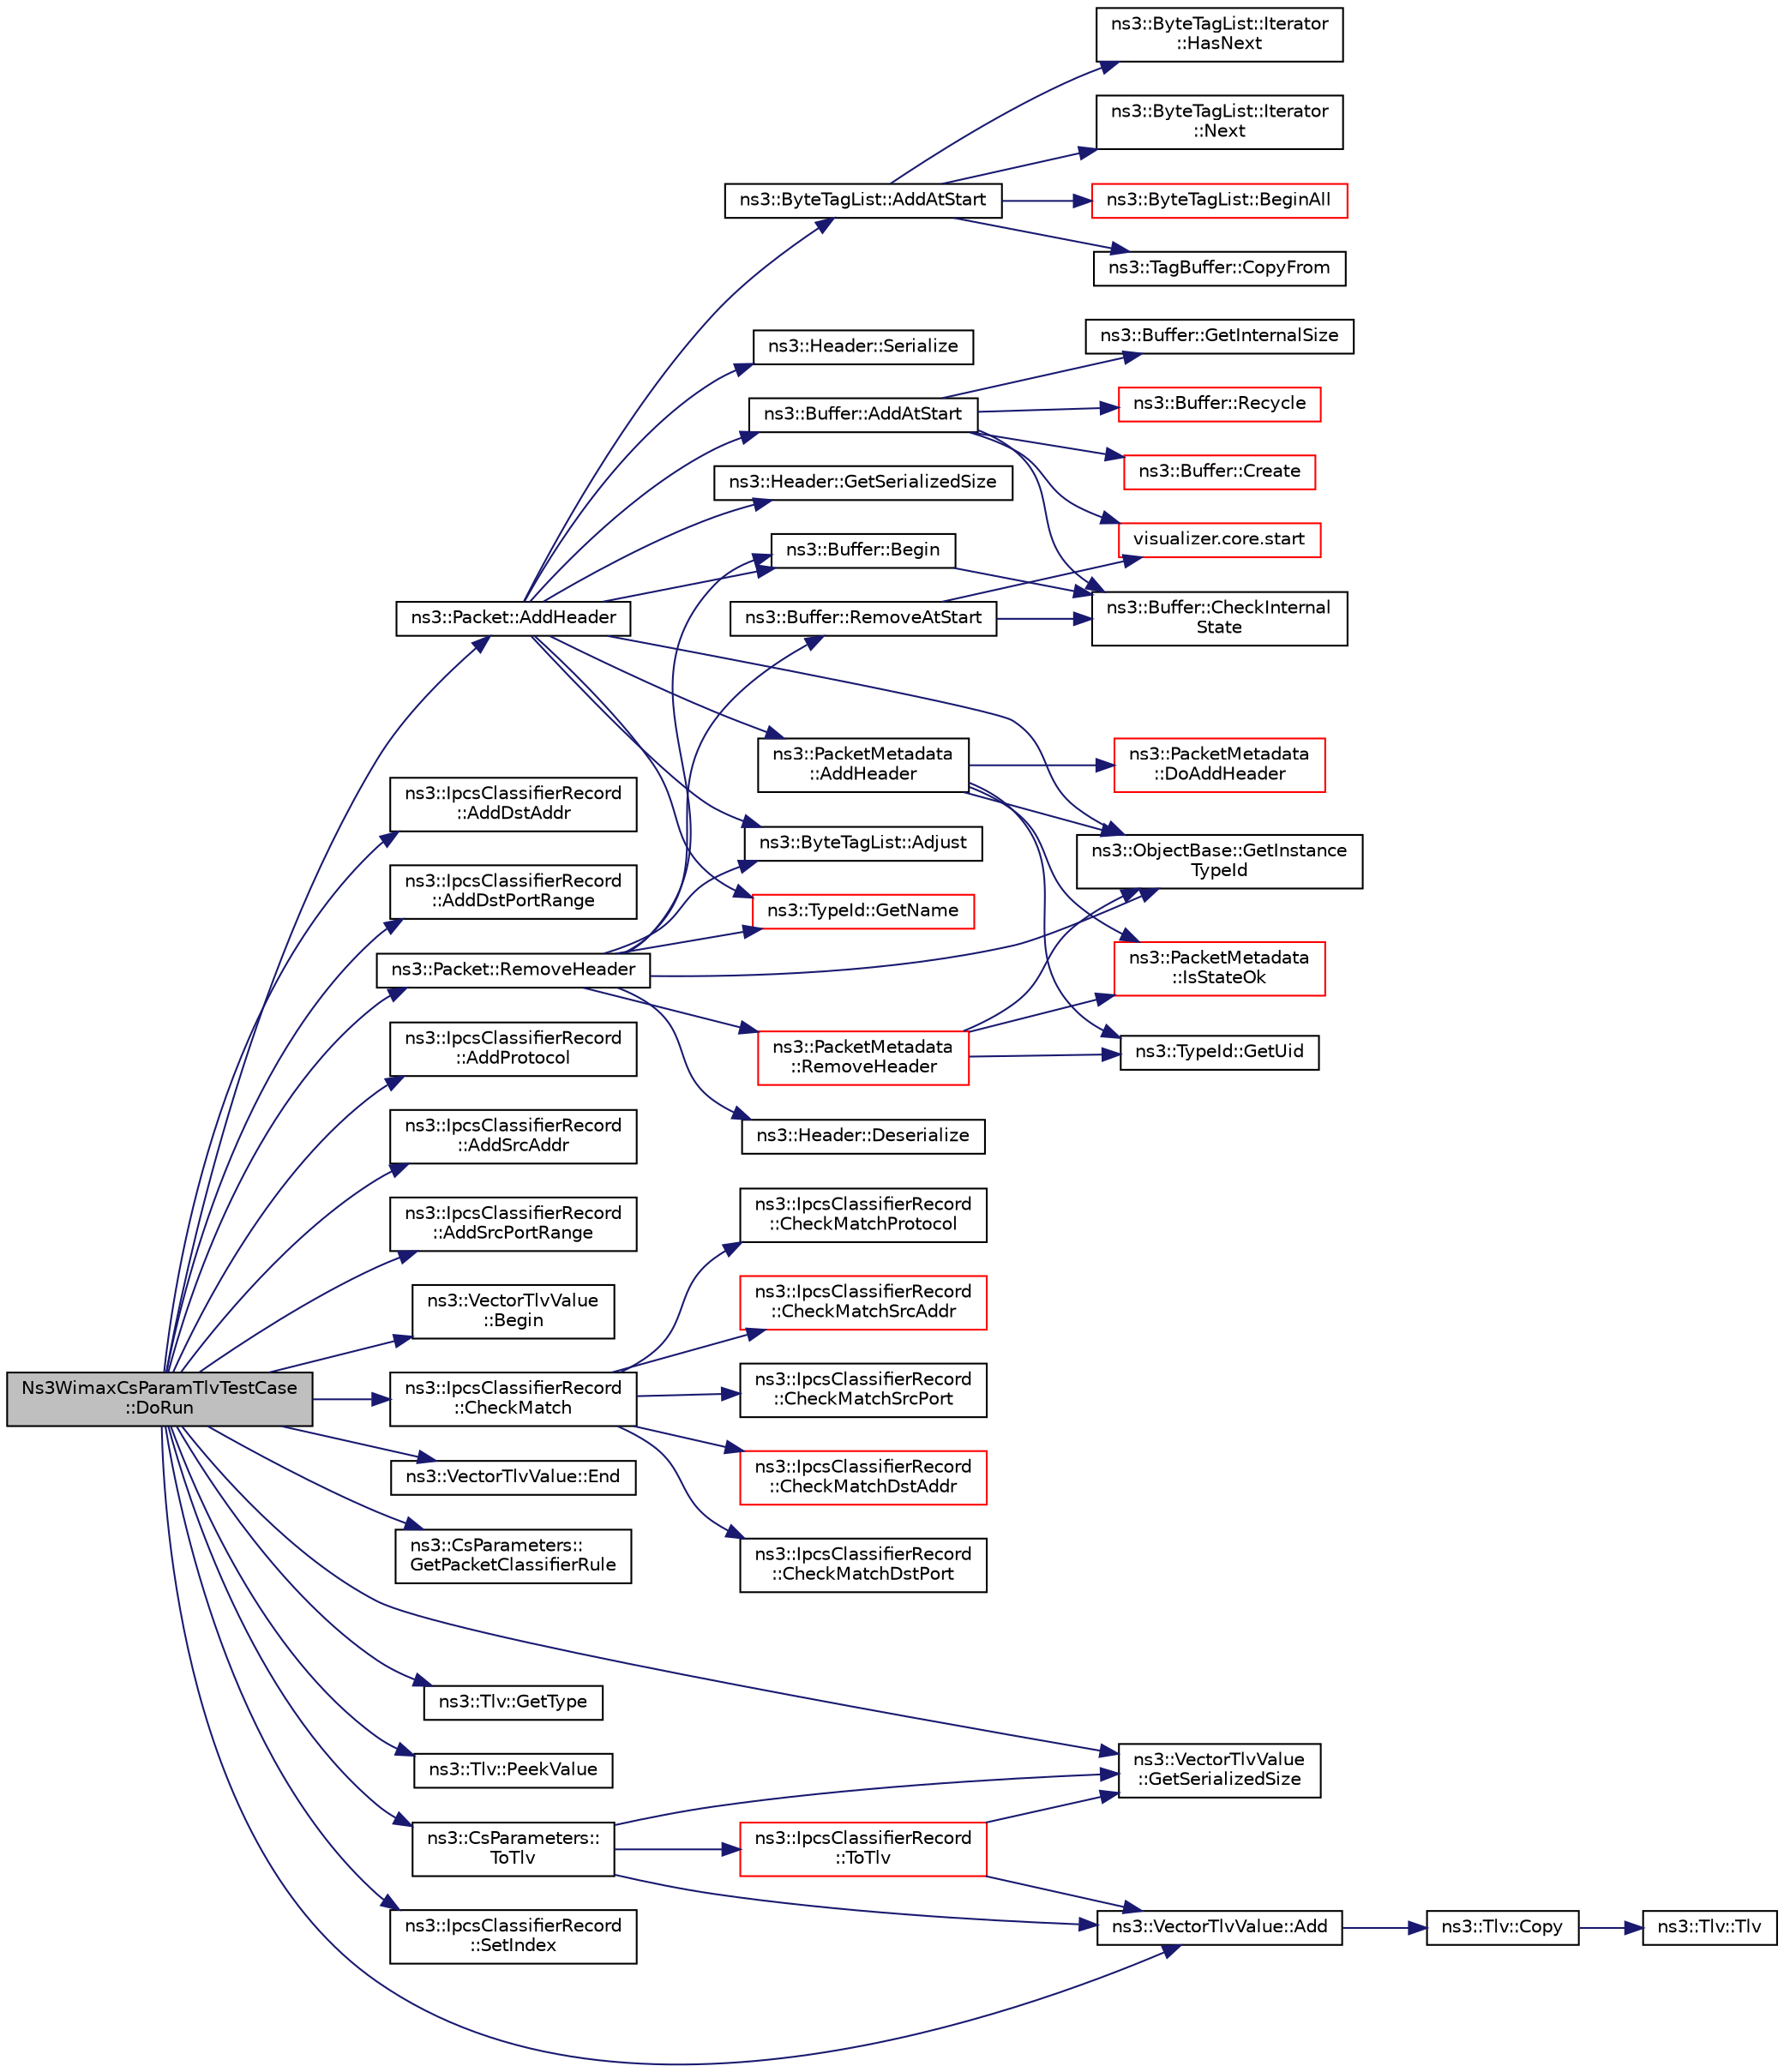 digraph "Ns3WimaxCsParamTlvTestCase::DoRun"
{
 // LATEX_PDF_SIZE
  edge [fontname="Helvetica",fontsize="10",labelfontname="Helvetica",labelfontsize="10"];
  node [fontname="Helvetica",fontsize="10",shape=record];
  rankdir="LR";
  Node1 [label="Ns3WimaxCsParamTlvTestCase\l::DoRun",height=0.2,width=0.4,color="black", fillcolor="grey75", style="filled", fontcolor="black",tooltip="Implementation to actually run this TestCase."];
  Node1 -> Node2 [color="midnightblue",fontsize="10",style="solid",fontname="Helvetica"];
  Node2 [label="ns3::VectorTlvValue::Add",height=0.2,width=0.4,color="black", fillcolor="white", style="filled",URL="$classns3_1_1_vector_tlv_value.html#a9a422b96698c94e7bb4705026e236f35",tooltip="Add a TLV."];
  Node2 -> Node3 [color="midnightblue",fontsize="10",style="solid",fontname="Helvetica"];
  Node3 [label="ns3::Tlv::Copy",height=0.2,width=0.4,color="black", fillcolor="white", style="filled",URL="$classns3_1_1_tlv.html#a6262c16e4a041376d0a528bf37d03315",tooltip="Copy TLV."];
  Node3 -> Node4 [color="midnightblue",fontsize="10",style="solid",fontname="Helvetica"];
  Node4 [label="ns3::Tlv::Tlv",height=0.2,width=0.4,color="black", fillcolor="white", style="filled",URL="$classns3_1_1_tlv.html#afcb108dfdebaf93fe0ab840f6cc34672",tooltip=" "];
  Node1 -> Node5 [color="midnightblue",fontsize="10",style="solid",fontname="Helvetica"];
  Node5 [label="ns3::IpcsClassifierRecord\l::AddDstAddr",height=0.2,width=0.4,color="black", fillcolor="white", style="filled",URL="$classns3_1_1_ipcs_classifier_record.html#a69ec3e61c727e9995fe7b148f84b8dff",tooltip="add a new destination ip address to the classifier"];
  Node1 -> Node6 [color="midnightblue",fontsize="10",style="solid",fontname="Helvetica"];
  Node6 [label="ns3::IpcsClassifierRecord\l::AddDstPortRange",height=0.2,width=0.4,color="black", fillcolor="white", style="filled",URL="$classns3_1_1_ipcs_classifier_record.html#adc2ea9aef9e0a3d57e4522698721ad7e",tooltip="add a range of destination port to the classifier"];
  Node1 -> Node7 [color="midnightblue",fontsize="10",style="solid",fontname="Helvetica"];
  Node7 [label="ns3::Packet::AddHeader",height=0.2,width=0.4,color="black", fillcolor="white", style="filled",URL="$classns3_1_1_packet.html#a465108c595a0bc592095cbcab1832ed8",tooltip="Add header to this packet."];
  Node7 -> Node8 [color="midnightblue",fontsize="10",style="solid",fontname="Helvetica"];
  Node8 [label="ns3::ByteTagList::AddAtStart",height=0.2,width=0.4,color="black", fillcolor="white", style="filled",URL="$classns3_1_1_byte_tag_list.html#acb4563fbe4299c55af41ba7a166b71d5",tooltip="Make sure that all offsets are bigger than prependOffset which represents the location where new byte..."];
  Node8 -> Node9 [color="midnightblue",fontsize="10",style="solid",fontname="Helvetica"];
  Node9 [label="ns3::ByteTagList::BeginAll",height=0.2,width=0.4,color="red", fillcolor="white", style="filled",URL="$classns3_1_1_byte_tag_list.html#ab1d2c5671ea01900fa9ef58e33d1e739",tooltip="Returns an iterator pointing to the very first tag in this list."];
  Node8 -> Node11 [color="midnightblue",fontsize="10",style="solid",fontname="Helvetica"];
  Node11 [label="ns3::TagBuffer::CopyFrom",height=0.2,width=0.4,color="black", fillcolor="white", style="filled",URL="$classns3_1_1_tag_buffer.html#afe07a9e117449ff5b5d5857291671349",tooltip="Copy the nternal structure of another TagBuffer."];
  Node8 -> Node12 [color="midnightblue",fontsize="10",style="solid",fontname="Helvetica"];
  Node12 [label="ns3::ByteTagList::Iterator\l::HasNext",height=0.2,width=0.4,color="black", fillcolor="white", style="filled",URL="$classns3_1_1_byte_tag_list_1_1_iterator.html#a44e33e812e3eba4fdc168e36380853af",tooltip="Used to determine if the iterator is at the end of the byteTagList."];
  Node8 -> Node13 [color="midnightblue",fontsize="10",style="solid",fontname="Helvetica"];
  Node13 [label="ns3::ByteTagList::Iterator\l::Next",height=0.2,width=0.4,color="black", fillcolor="white", style="filled",URL="$classns3_1_1_byte_tag_list_1_1_iterator.html#af521864d800baab1d9c5262f59ce4433",tooltip="Returns the next Item from the ByteTagList."];
  Node7 -> Node14 [color="midnightblue",fontsize="10",style="solid",fontname="Helvetica"];
  Node14 [label="ns3::Buffer::AddAtStart",height=0.2,width=0.4,color="black", fillcolor="white", style="filled",URL="$classns3_1_1_buffer.html#a8abd8164c3671d3dadc98fc66fade7b1",tooltip=" "];
  Node14 -> Node15 [color="midnightblue",fontsize="10",style="solid",fontname="Helvetica"];
  Node15 [label="ns3::Buffer::CheckInternal\lState",height=0.2,width=0.4,color="black", fillcolor="white", style="filled",URL="$classns3_1_1_buffer.html#a200897ee202518b0d2bf91ead4e82be9",tooltip="Checks the internal buffer structures consistency."];
  Node14 -> Node16 [color="midnightblue",fontsize="10",style="solid",fontname="Helvetica"];
  Node16 [label="ns3::Buffer::Create",height=0.2,width=0.4,color="red", fillcolor="white", style="filled",URL="$classns3_1_1_buffer.html#a340c9888e35cf55d024808adfbd75913",tooltip="Create a buffer data storage."];
  Node14 -> Node19 [color="midnightblue",fontsize="10",style="solid",fontname="Helvetica"];
  Node19 [label="ns3::Buffer::GetInternalSize",height=0.2,width=0.4,color="black", fillcolor="white", style="filled",URL="$classns3_1_1_buffer.html#a1042168f1f6f3b24ad08a668662ab373",tooltip="Get the buffer real size."];
  Node14 -> Node20 [color="midnightblue",fontsize="10",style="solid",fontname="Helvetica"];
  Node20 [label="ns3::Buffer::Recycle",height=0.2,width=0.4,color="red", fillcolor="white", style="filled",URL="$classns3_1_1_buffer.html#aa14d4354b6de0c9d6044805f6503ecd2",tooltip="Recycle the buffer memory."];
  Node14 -> Node21 [color="midnightblue",fontsize="10",style="solid",fontname="Helvetica"];
  Node21 [label="visualizer.core.start",height=0.2,width=0.4,color="red", fillcolor="white", style="filled",URL="$namespacevisualizer_1_1core.html#a2a35e5d8a34af358b508dac8635754e0",tooltip=" "];
  Node7 -> Node24 [color="midnightblue",fontsize="10",style="solid",fontname="Helvetica"];
  Node24 [label="ns3::PacketMetadata\l::AddHeader",height=0.2,width=0.4,color="black", fillcolor="white", style="filled",URL="$classns3_1_1_packet_metadata.html#abdce736c4c5f647242f0808c0d2f9249",tooltip="Add an header."];
  Node24 -> Node25 [color="midnightblue",fontsize="10",style="solid",fontname="Helvetica"];
  Node25 [label="ns3::PacketMetadata\l::DoAddHeader",height=0.2,width=0.4,color="red", fillcolor="white", style="filled",URL="$classns3_1_1_packet_metadata.html#ae5ad09674e28733405c49b2655c51a5a",tooltip="Add an header."];
  Node24 -> Node37 [color="midnightblue",fontsize="10",style="solid",fontname="Helvetica"];
  Node37 [label="ns3::ObjectBase::GetInstance\lTypeId",height=0.2,width=0.4,color="black", fillcolor="white", style="filled",URL="$classns3_1_1_object_base.html#abe5b43a6f5b99a92a4c3122db31f06fb",tooltip="Get the most derived TypeId for this Object."];
  Node24 -> Node38 [color="midnightblue",fontsize="10",style="solid",fontname="Helvetica"];
  Node38 [label="ns3::TypeId::GetUid",height=0.2,width=0.4,color="black", fillcolor="white", style="filled",URL="$classns3_1_1_type_id.html#a429535085325d6f926724771446d9047",tooltip="Get the internal id of this TypeId."];
  Node24 -> Node39 [color="midnightblue",fontsize="10",style="solid",fontname="Helvetica"];
  Node39 [label="ns3::PacketMetadata\l::IsStateOk",height=0.2,width=0.4,color="red", fillcolor="white", style="filled",URL="$classns3_1_1_packet_metadata.html#a547dc7d09f1b2d41a28445a91c2fcf37",tooltip="Check if the metadata state is ok."];
  Node7 -> Node44 [color="midnightblue",fontsize="10",style="solid",fontname="Helvetica"];
  Node44 [label="ns3::ByteTagList::Adjust",height=0.2,width=0.4,color="black", fillcolor="white", style="filled",URL="$classns3_1_1_byte_tag_list.html#a1fec06d7e6daaf8039cf2a148e4090f2",tooltip="Adjust the offsets stored internally by the adjustment delta."];
  Node7 -> Node45 [color="midnightblue",fontsize="10",style="solid",fontname="Helvetica"];
  Node45 [label="ns3::Buffer::Begin",height=0.2,width=0.4,color="black", fillcolor="white", style="filled",URL="$classns3_1_1_buffer.html#acb977a0179de9abe4e295ce22023b4ca",tooltip=" "];
  Node45 -> Node15 [color="midnightblue",fontsize="10",style="solid",fontname="Helvetica"];
  Node7 -> Node37 [color="midnightblue",fontsize="10",style="solid",fontname="Helvetica"];
  Node7 -> Node46 [color="midnightblue",fontsize="10",style="solid",fontname="Helvetica"];
  Node46 [label="ns3::TypeId::GetName",height=0.2,width=0.4,color="red", fillcolor="white", style="filled",URL="$classns3_1_1_type_id.html#abc4965475a579c2afdc668d7a7d58374",tooltip="Get the name."];
  Node7 -> Node50 [color="midnightblue",fontsize="10",style="solid",fontname="Helvetica"];
  Node50 [label="ns3::Header::GetSerializedSize",height=0.2,width=0.4,color="black", fillcolor="white", style="filled",URL="$classns3_1_1_header.html#a6ef0497eabc1b1fb0ad42738eb73f934",tooltip=" "];
  Node7 -> Node51 [color="midnightblue",fontsize="10",style="solid",fontname="Helvetica"];
  Node51 [label="ns3::Header::Serialize",height=0.2,width=0.4,color="black", fillcolor="white", style="filled",URL="$classns3_1_1_header.html#afb61f1aac69ff8349a6bfe521fab5404",tooltip=" "];
  Node1 -> Node52 [color="midnightblue",fontsize="10",style="solid",fontname="Helvetica"];
  Node52 [label="ns3::IpcsClassifierRecord\l::AddProtocol",height=0.2,width=0.4,color="black", fillcolor="white", style="filled",URL="$classns3_1_1_ipcs_classifier_record.html#af1a805afc2c131b82ef0ecc67d1f3b0d",tooltip="add a protocol to the classifier"];
  Node1 -> Node53 [color="midnightblue",fontsize="10",style="solid",fontname="Helvetica"];
  Node53 [label="ns3::IpcsClassifierRecord\l::AddSrcAddr",height=0.2,width=0.4,color="black", fillcolor="white", style="filled",URL="$classns3_1_1_ipcs_classifier_record.html#aea39f328af19bd0a7462053e124d965d",tooltip="add a new source ip address to the classifier"];
  Node1 -> Node54 [color="midnightblue",fontsize="10",style="solid",fontname="Helvetica"];
  Node54 [label="ns3::IpcsClassifierRecord\l::AddSrcPortRange",height=0.2,width=0.4,color="black", fillcolor="white", style="filled",URL="$classns3_1_1_ipcs_classifier_record.html#a9678d242143b031e0f4c22bcdec17b56",tooltip="add a range of source port to the classifier"];
  Node1 -> Node55 [color="midnightblue",fontsize="10",style="solid",fontname="Helvetica"];
  Node55 [label="ns3::VectorTlvValue\l::Begin",height=0.2,width=0.4,color="black", fillcolor="white", style="filled",URL="$classns3_1_1_vector_tlv_value.html#a8f3751b677503fe8f889b611a66cd3ed",tooltip="Begin iterator."];
  Node1 -> Node56 [color="midnightblue",fontsize="10",style="solid",fontname="Helvetica"];
  Node56 [label="ns3::IpcsClassifierRecord\l::CheckMatch",height=0.2,width=0.4,color="black", fillcolor="white", style="filled",URL="$classns3_1_1_ipcs_classifier_record.html#ac9deecc9ebe9346edfd89259050b8996",tooltip="check if a packets can be used with this classifier"];
  Node56 -> Node57 [color="midnightblue",fontsize="10",style="solid",fontname="Helvetica"];
  Node57 [label="ns3::IpcsClassifierRecord\l::CheckMatchDstAddr",height=0.2,width=0.4,color="red", fillcolor="white", style="filled",URL="$classns3_1_1_ipcs_classifier_record.html#aadab8eabdbafa17902c0fe1b353b4b98",tooltip="Check match destination address function."];
  Node56 -> Node62 [color="midnightblue",fontsize="10",style="solid",fontname="Helvetica"];
  Node62 [label="ns3::IpcsClassifierRecord\l::CheckMatchDstPort",height=0.2,width=0.4,color="black", fillcolor="white", style="filled",URL="$classns3_1_1_ipcs_classifier_record.html#afa68fd6e47fc5f9362228ed676281a54",tooltip="Check match destination port function."];
  Node56 -> Node63 [color="midnightblue",fontsize="10",style="solid",fontname="Helvetica"];
  Node63 [label="ns3::IpcsClassifierRecord\l::CheckMatchProtocol",height=0.2,width=0.4,color="black", fillcolor="white", style="filled",URL="$classns3_1_1_ipcs_classifier_record.html#a344bd21761a8e83cbf85006305f25fdf",tooltip="Check match protocol function."];
  Node56 -> Node64 [color="midnightblue",fontsize="10",style="solid",fontname="Helvetica"];
  Node64 [label="ns3::IpcsClassifierRecord\l::CheckMatchSrcAddr",height=0.2,width=0.4,color="red", fillcolor="white", style="filled",URL="$classns3_1_1_ipcs_classifier_record.html#a25078281c70b1d6b30671a68ef9d77b1",tooltip="Check match source address function."];
  Node56 -> Node65 [color="midnightblue",fontsize="10",style="solid",fontname="Helvetica"];
  Node65 [label="ns3::IpcsClassifierRecord\l::CheckMatchSrcPort",height=0.2,width=0.4,color="black", fillcolor="white", style="filled",URL="$classns3_1_1_ipcs_classifier_record.html#a8c7da0bf38c2a3023ed8eeccf95b321c",tooltip="Check match source port function."];
  Node1 -> Node66 [color="midnightblue",fontsize="10",style="solid",fontname="Helvetica"];
  Node66 [label="ns3::VectorTlvValue::End",height=0.2,width=0.4,color="black", fillcolor="white", style="filled",URL="$classns3_1_1_vector_tlv_value.html#a8d921973150845e3049899ef8db930dc",tooltip="End iterator."];
  Node1 -> Node67 [color="midnightblue",fontsize="10",style="solid",fontname="Helvetica"];
  Node67 [label="ns3::CsParameters::\lGetPacketClassifierRule",height=0.2,width=0.4,color="black", fillcolor="white", style="filled",URL="$classns3_1_1_cs_parameters.html#ade29731ede38abedc35c19c99fc2a4c8",tooltip=" "];
  Node1 -> Node68 [color="midnightblue",fontsize="10",style="solid",fontname="Helvetica"];
  Node68 [label="ns3::VectorTlvValue\l::GetSerializedSize",height=0.2,width=0.4,color="black", fillcolor="white", style="filled",URL="$classns3_1_1_vector_tlv_value.html#ae2d0d01923bcb91871ecab2e764230db",tooltip="Get serialized size in bytes."];
  Node1 -> Node69 [color="midnightblue",fontsize="10",style="solid",fontname="Helvetica"];
  Node69 [label="ns3::Tlv::GetType",height=0.2,width=0.4,color="black", fillcolor="white", style="filled",URL="$classns3_1_1_tlv.html#a4ca09ab4b79a639bf76824ac699b9ac3",tooltip="Get type value."];
  Node1 -> Node70 [color="midnightblue",fontsize="10",style="solid",fontname="Helvetica"];
  Node70 [label="ns3::Tlv::PeekValue",height=0.2,width=0.4,color="black", fillcolor="white", style="filled",URL="$classns3_1_1_tlv.html#a8e14be15a99d51a19361a4e6574e2403",tooltip="Peek value."];
  Node1 -> Node71 [color="midnightblue",fontsize="10",style="solid",fontname="Helvetica"];
  Node71 [label="ns3::Packet::RemoveHeader",height=0.2,width=0.4,color="black", fillcolor="white", style="filled",URL="$classns3_1_1_packet.html#a0961eccf975d75f902d40956c93ba63e",tooltip="Deserialize and remove the header from the internal buffer."];
  Node71 -> Node44 [color="midnightblue",fontsize="10",style="solid",fontname="Helvetica"];
  Node71 -> Node45 [color="midnightblue",fontsize="10",style="solid",fontname="Helvetica"];
  Node71 -> Node72 [color="midnightblue",fontsize="10",style="solid",fontname="Helvetica"];
  Node72 [label="ns3::Header::Deserialize",height=0.2,width=0.4,color="black", fillcolor="white", style="filled",URL="$classns3_1_1_header.html#a78be9400bb66b2a8543606f395ef5396",tooltip=" "];
  Node71 -> Node37 [color="midnightblue",fontsize="10",style="solid",fontname="Helvetica"];
  Node71 -> Node46 [color="midnightblue",fontsize="10",style="solid",fontname="Helvetica"];
  Node71 -> Node73 [color="midnightblue",fontsize="10",style="solid",fontname="Helvetica"];
  Node73 [label="ns3::Buffer::RemoveAtStart",height=0.2,width=0.4,color="black", fillcolor="white", style="filled",URL="$classns3_1_1_buffer.html#adeecbb3e8f518aec6fee0437578ade4b",tooltip=" "];
  Node73 -> Node15 [color="midnightblue",fontsize="10",style="solid",fontname="Helvetica"];
  Node73 -> Node21 [color="midnightblue",fontsize="10",style="solid",fontname="Helvetica"];
  Node71 -> Node74 [color="midnightblue",fontsize="10",style="solid",fontname="Helvetica"];
  Node74 [label="ns3::PacketMetadata\l::RemoveHeader",height=0.2,width=0.4,color="red", fillcolor="white", style="filled",URL="$classns3_1_1_packet_metadata.html#afa8a589ec783d4998516d7f39f21242d",tooltip="Remove an header."];
  Node74 -> Node37 [color="midnightblue",fontsize="10",style="solid",fontname="Helvetica"];
  Node74 -> Node38 [color="midnightblue",fontsize="10",style="solid",fontname="Helvetica"];
  Node74 -> Node39 [color="midnightblue",fontsize="10",style="solid",fontname="Helvetica"];
  Node1 -> Node75 [color="midnightblue",fontsize="10",style="solid",fontname="Helvetica"];
  Node75 [label="ns3::IpcsClassifierRecord\l::SetIndex",height=0.2,width=0.4,color="black", fillcolor="white", style="filled",URL="$classns3_1_1_ipcs_classifier_record.html#a64644e1b13a8f10c7ee4d90dc36e0cd1",tooltip="Set the index of the classifier."];
  Node1 -> Node76 [color="midnightblue",fontsize="10",style="solid",fontname="Helvetica"];
  Node76 [label="ns3::CsParameters::\lToTlv",height=0.2,width=0.4,color="black", fillcolor="white", style="filled",URL="$classns3_1_1_cs_parameters.html#a7445a455762aebaca589554ce52c56bd",tooltip="creates a tlv from the classifier record"];
  Node76 -> Node2 [color="midnightblue",fontsize="10",style="solid",fontname="Helvetica"];
  Node76 -> Node68 [color="midnightblue",fontsize="10",style="solid",fontname="Helvetica"];
  Node76 -> Node77 [color="midnightblue",fontsize="10",style="solid",fontname="Helvetica"];
  Node77 [label="ns3::IpcsClassifierRecord\l::ToTlv",height=0.2,width=0.4,color="red", fillcolor="white", style="filled",URL="$classns3_1_1_ipcs_classifier_record.html#a5d962ebfd92095139b335b17b9161985",tooltip="Creates a TLV from this classifier."];
  Node77 -> Node2 [color="midnightblue",fontsize="10",style="solid",fontname="Helvetica"];
  Node77 -> Node68 [color="midnightblue",fontsize="10",style="solid",fontname="Helvetica"];
}
